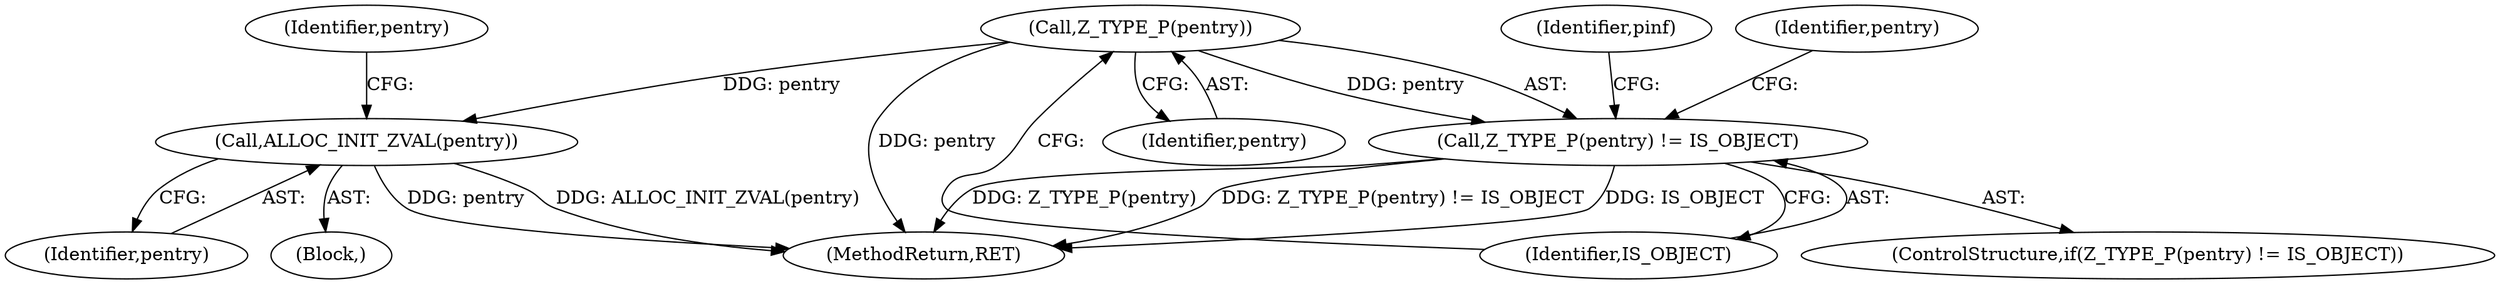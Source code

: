 digraph "0_php_88223c5245e9b470e1e6362bfd96829562ffe6ab_0@pointer" {
"1000214" [label="(Call,Z_TYPE_P(pentry))"];
"1000205" [label="(Call,ALLOC_INIT_ZVAL(pentry))"];
"1000213" [label="(Call,Z_TYPE_P(pentry) != IS_OBJECT)"];
"1000205" [label="(Call,ALLOC_INIT_ZVAL(pentry))"];
"1000223" [label="(Identifier,pinf)"];
"1000206" [label="(Identifier,pentry)"];
"1000210" [label="(Identifier,pentry)"];
"1000220" [label="(Identifier,pentry)"];
"1000215" [label="(Identifier,pentry)"];
"1000366" [label="(MethodReturn,RET)"];
"1000214" [label="(Call,Z_TYPE_P(pentry))"];
"1000213" [label="(Call,Z_TYPE_P(pentry) != IS_OBJECT)"];
"1000175" [label="(Block,)"];
"1000216" [label="(Identifier,IS_OBJECT)"];
"1000212" [label="(ControlStructure,if(Z_TYPE_P(pentry) != IS_OBJECT))"];
"1000214" -> "1000213"  [label="AST: "];
"1000214" -> "1000215"  [label="CFG: "];
"1000215" -> "1000214"  [label="AST: "];
"1000216" -> "1000214"  [label="CFG: "];
"1000214" -> "1000366"  [label="DDG: pentry"];
"1000214" -> "1000205"  [label="DDG: pentry"];
"1000214" -> "1000213"  [label="DDG: pentry"];
"1000205" -> "1000175"  [label="AST: "];
"1000205" -> "1000206"  [label="CFG: "];
"1000206" -> "1000205"  [label="AST: "];
"1000210" -> "1000205"  [label="CFG: "];
"1000205" -> "1000366"  [label="DDG: pentry"];
"1000205" -> "1000366"  [label="DDG: ALLOC_INIT_ZVAL(pentry)"];
"1000213" -> "1000212"  [label="AST: "];
"1000213" -> "1000216"  [label="CFG: "];
"1000216" -> "1000213"  [label="AST: "];
"1000220" -> "1000213"  [label="CFG: "];
"1000223" -> "1000213"  [label="CFG: "];
"1000213" -> "1000366"  [label="DDG: IS_OBJECT"];
"1000213" -> "1000366"  [label="DDG: Z_TYPE_P(pentry)"];
"1000213" -> "1000366"  [label="DDG: Z_TYPE_P(pentry) != IS_OBJECT"];
}
